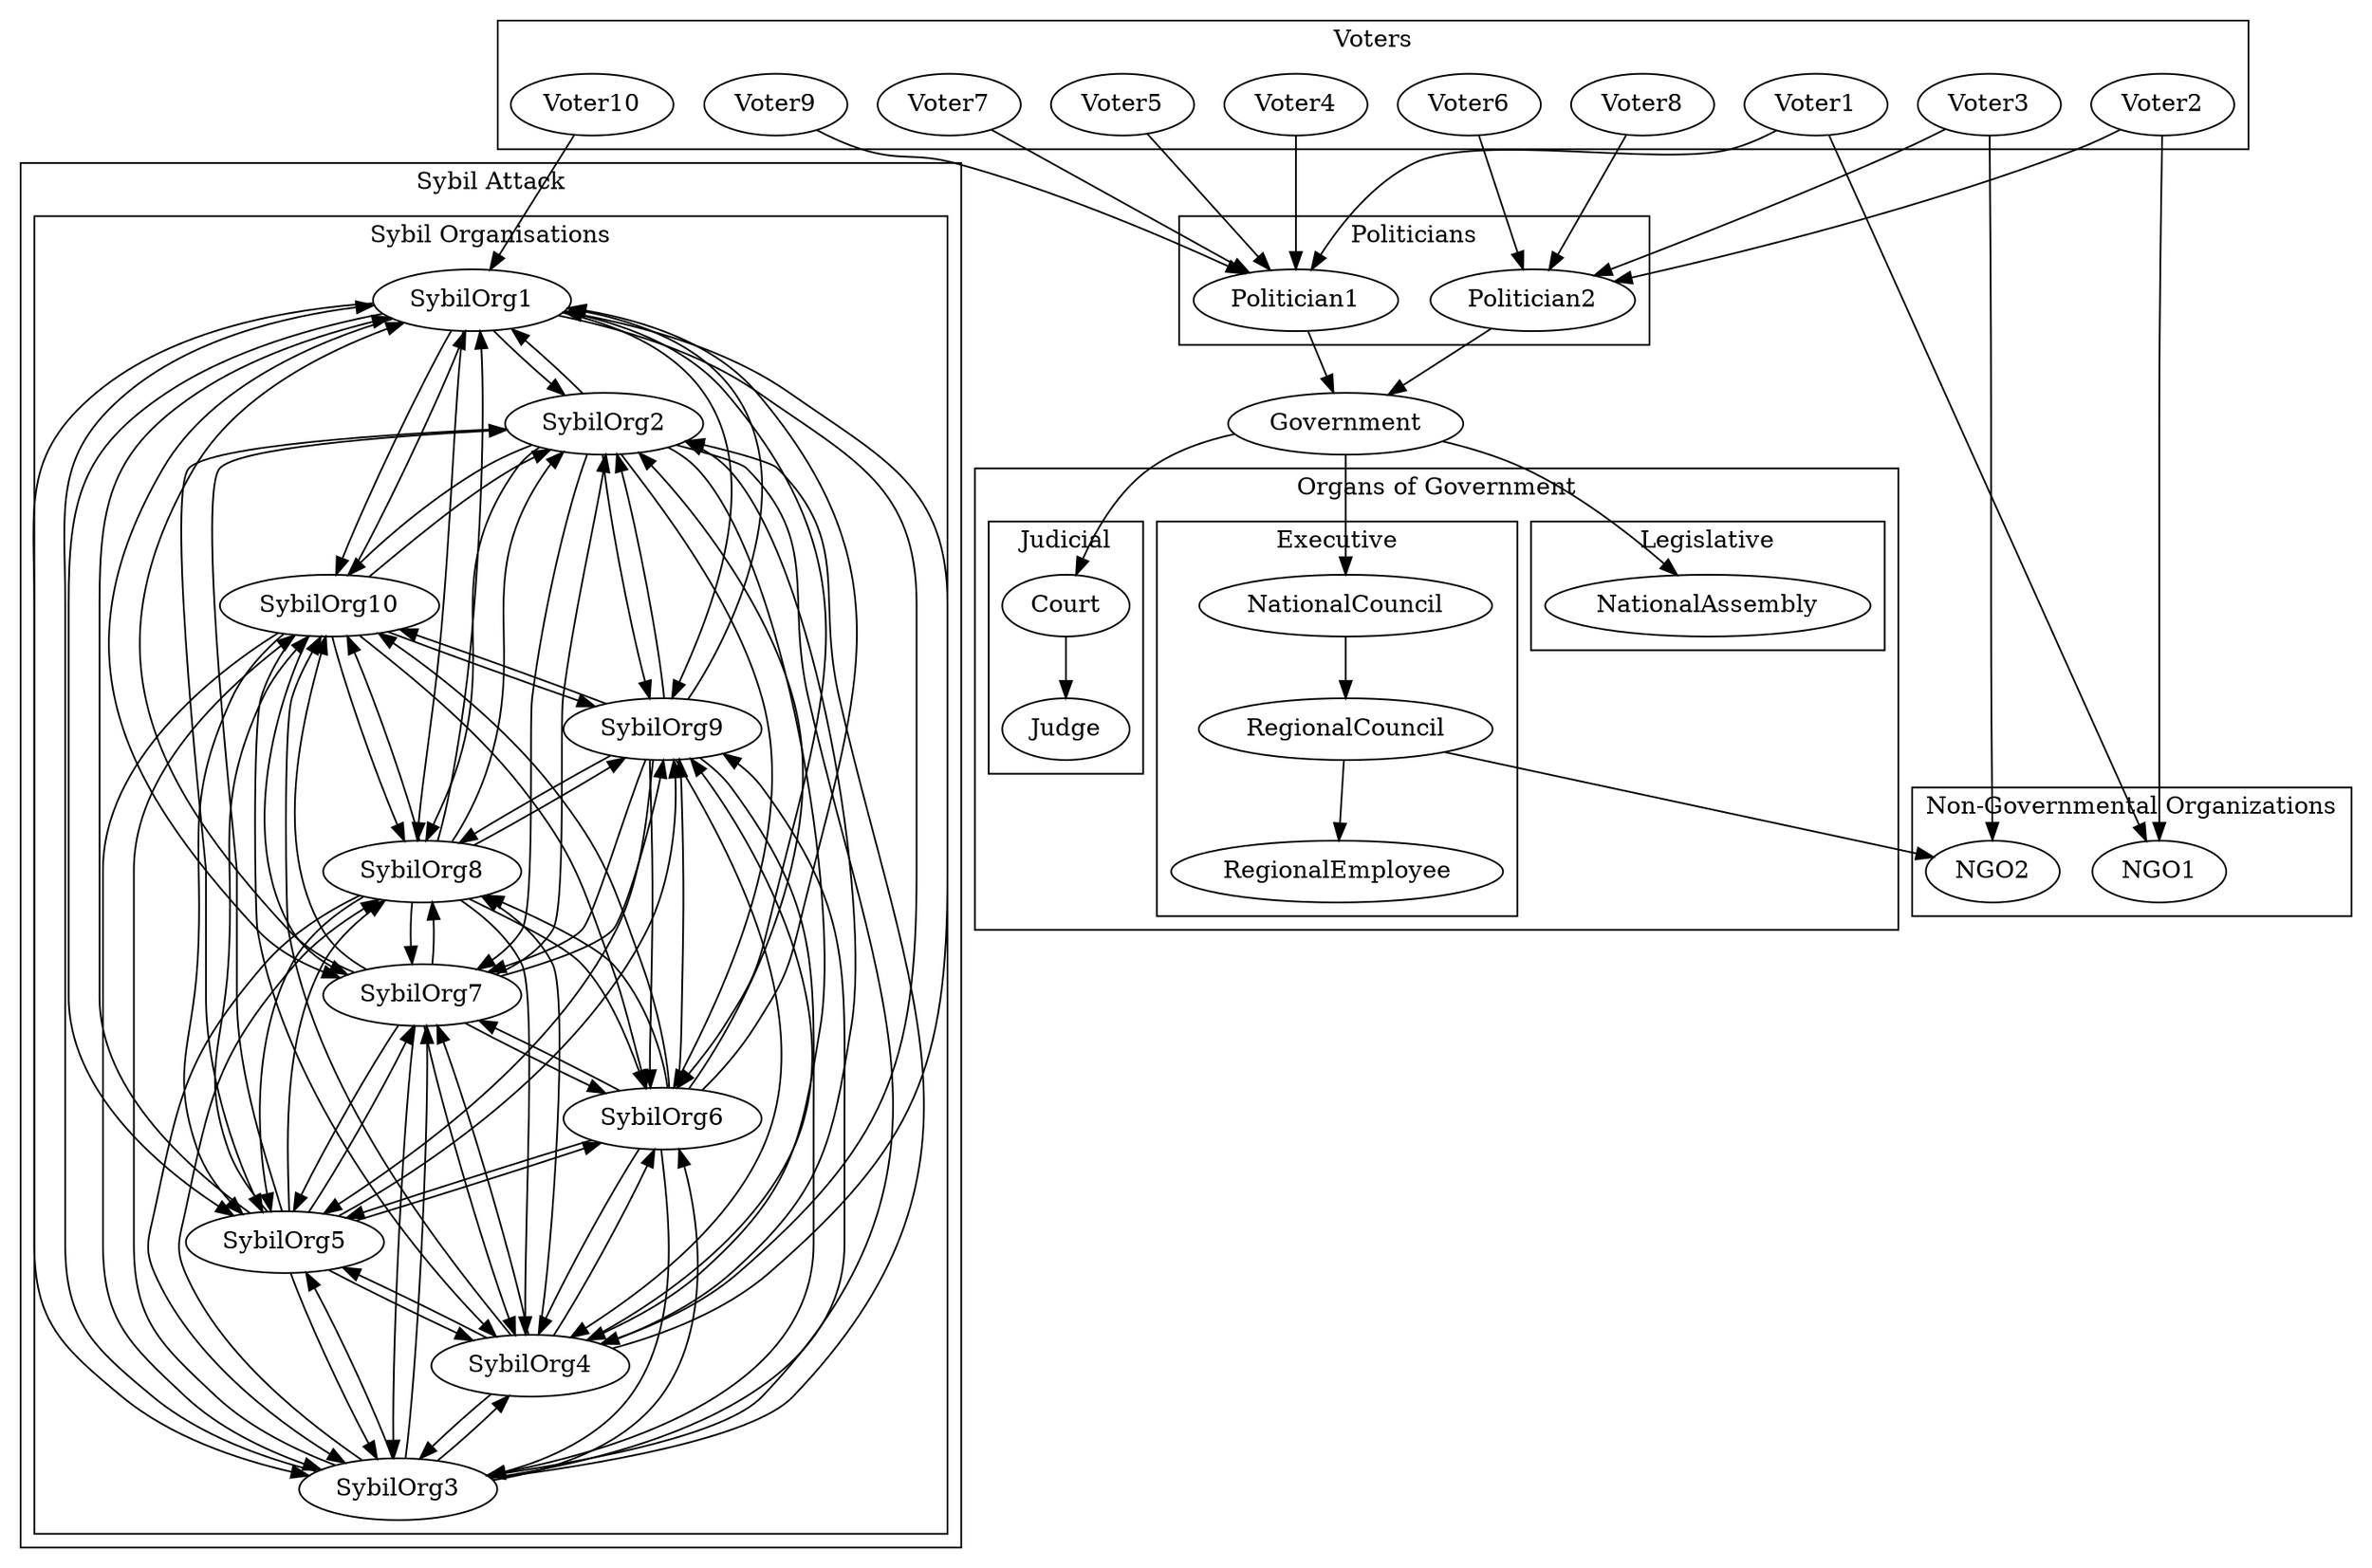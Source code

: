 digraph G {
    subgraph cluster_voters {
        label = "Voters";
        Voter1;
        Voter2;
        Voter3;
        Voter4;
        Voter5;
        Voter6;
        Voter7;
        Voter8;
        Voter9;
        Voter10;
    }
    subgraph cluster_politicians {
        label = "Politicians";
        Politician1;
        Politician2;
    }
    subgraph cluster_organs_of_government {
        label = "Organs of Government";
        subgraph cluster_legislative {
            label = "Legislative";
            NationalAssembly;
        }
        subgraph cluster_executive {
            label = "Executive";
            NationalCouncil;
            RegionalCouncil;
            RegionalEmployee;
        }
        subgraph cluster_judicial {
            label = "Judicial";
            Court;
            Judge;
        }

    }
    subgraph cluster_sybil_attack {
        label = "Sybil Attack";
        subgraph cluster_sybil_attack_voters {
            label = "Sybil Organisations";
            SybilOrg1;
            SybilOrg2;
            SybilOrg3;
            SybilOrg4;
            SybilOrg5;
            SybilOrg6;
            SybilOrg7;
            SybilOrg8;
            SybilOrg9;
            SybilOrg10;
        }
        subgraph cluster_politicians {
            label = "Politicians";
            Politician1;
            Politician2;
        }
        subgraph cluster_organs_of_government {
            label = "Organs of Government";
            subgraph cluster__legislative {
                label = "Legislative";
                NationalAssembly;
            }
            subgraph cluster_executive {
                label = "Executive";
                NationalCouncil;
                RegionalCouncil;
                RegionalEmployee;
            }
            subgraph cluster_judicial {
                label = "Judicial";
                Court;
                Judge;
            }

        }
    }
    subgraph cluster_non_governmental_organizations {
        label = "Non-Governmental Organizations";
        NGO1;
        NGO2;
    }
    Voter1 -> Politician1;
    Voter2 -> Politician2;
    Voter3 -> Politician2;
    Voter4 -> Politician1;
    Voter5 -> Politician1;
    Voter6 -> Politician2;
    Voter7 -> Politician1;
    Voter8 -> Politician2;
    Voter9 -> Politician1;



    Politician1 -> Government;
    Politician2 -> Government;
    Government -> NationalAssembly;
    Government -> NationalCouncil;
    Government -> Court;
    Court -> Judge;
    NationalCouncil -> RegionalCouncil;
    RegionalCouncil -> RegionalEmployee;
    Voter1 -> NGO1;
    Voter2 -> NGO1;
    Voter3 -> NGO2;
    RegionalCouncil -> NGO2;

    Voter10 -> SybilOrg1;

    SybilOrg1 -> SybilOrg2;
    SybilOrg1 -> SybilOrg3;
    SybilOrg1 -> SybilOrg4;
    SybilOrg1 -> SybilOrg5;
    SybilOrg1 -> SybilOrg6;
    SybilOrg1 -> SybilOrg7;
    SybilOrg1 -> SybilOrg8;
    SybilOrg1 -> SybilOrg9;
    SybilOrg1 -> SybilOrg10;
    SybilOrg2 -> SybilOrg1;
    SybilOrg2 -> SybilOrg3;
    SybilOrg2 -> SybilOrg4;
    SybilOrg2 -> SybilOrg5;
    SybilOrg2 -> SybilOrg6;
    SybilOrg2 -> SybilOrg7;
    SybilOrg2 -> SybilOrg8;
    SybilOrg2 -> SybilOrg9;
    SybilOrg2 -> SybilOrg10;
    SybilOrg3 -> SybilOrg1;
    SybilOrg3 -> SybilOrg2;
    SybilOrg3 -> SybilOrg4;
    SybilOrg3 -> SybilOrg5;
    SybilOrg3 -> SybilOrg6;
    SybilOrg3 -> SybilOrg7;
    SybilOrg3 -> SybilOrg8;
    SybilOrg3 -> SybilOrg9;
    SybilOrg3 -> SybilOrg10;
    SybilOrg4 -> SybilOrg1;
    SybilOrg4 -> SybilOrg2;
    SybilOrg4 -> SybilOrg3;
    SybilOrg4 -> SybilOrg5;
    SybilOrg4 -> SybilOrg6;
    SybilOrg4 -> SybilOrg7;
    SybilOrg4 -> SybilOrg8;
    SybilOrg4 -> SybilOrg9;
    SybilOrg4 -> SybilOrg10;
    SybilOrg5 -> SybilOrg1;
    SybilOrg5 -> SybilOrg2;
    SybilOrg5 -> SybilOrg3;
    SybilOrg5 -> SybilOrg4;
    SybilOrg5 -> SybilOrg6;
    SybilOrg5 -> SybilOrg7;
    SybilOrg5 -> SybilOrg8;
    SybilOrg5 -> SybilOrg9;
    SybilOrg5 -> SybilOrg10;
    SybilOrg6 -> SybilOrg1;
    SybilOrg6 -> SybilOrg2;
    SybilOrg6 -> SybilOrg3;
    SybilOrg6 -> SybilOrg4;
    SybilOrg6 -> SybilOrg5;
    SybilOrg6 -> SybilOrg7;
    SybilOrg6 -> SybilOrg8;
    SybilOrg6 -> SybilOrg9;
    SybilOrg6 -> SybilOrg10;
    SybilOrg7 -> SybilOrg1;
    SybilOrg7 -> SybilOrg2;
    SybilOrg7 -> SybilOrg3;
    SybilOrg7 -> SybilOrg4;
    SybilOrg7 -> SybilOrg5;
    SybilOrg7 -> SybilOrg6;
    SybilOrg7 -> SybilOrg8;
    SybilOrg7 -> SybilOrg9;
    SybilOrg7 -> SybilOrg10;
    SybilOrg8 -> SybilOrg1;
    SybilOrg8 -> SybilOrg2;
    SybilOrg8 -> SybilOrg3;
    SybilOrg8 -> SybilOrg4;
    SybilOrg8 -> SybilOrg5;
    SybilOrg8 -> SybilOrg6;
    SybilOrg8 -> SybilOrg7;
    SybilOrg8 -> SybilOrg9;
    SybilOrg8 -> SybilOrg10;
    SybilOrg9 -> SybilOrg1;
    SybilOrg9 -> SybilOrg2;
    SybilOrg9 -> SybilOrg3;
    SybilOrg9 -> SybilOrg4;
    SybilOrg9 -> SybilOrg5;
    SybilOrg9 -> SybilOrg6;
    SybilOrg9 -> SybilOrg7;
    SybilOrg9 -> SybilOrg8;
    SybilOrg9 -> SybilOrg10;
    SybilOrg10 -> SybilOrg1;
    SybilOrg10 -> SybilOrg2;
    SybilOrg10 -> SybilOrg3;
    SybilOrg10 -> SybilOrg4;
    SybilOrg10 -> SybilOrg5;
    SybilOrg10 -> SybilOrg6;
    SybilOrg10 -> SybilOrg7;
    SybilOrg10 -> SybilOrg8;
    SybilOrg10 -> SybilOrg9;
}
